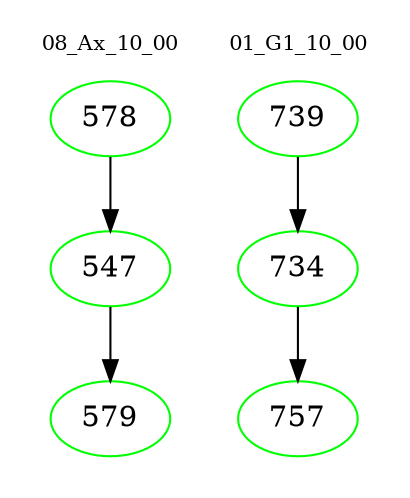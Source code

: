 digraph{
subgraph cluster_0 {
color = white
label = "08_Ax_10_00";
fontsize=10;
T0_578 [label="578", color="green"]
T0_578 -> T0_547 [color="black"]
T0_547 [label="547", color="green"]
T0_547 -> T0_579 [color="black"]
T0_579 [label="579", color="green"]
}
subgraph cluster_1 {
color = white
label = "01_G1_10_00";
fontsize=10;
T1_739 [label="739", color="green"]
T1_739 -> T1_734 [color="black"]
T1_734 [label="734", color="green"]
T1_734 -> T1_757 [color="black"]
T1_757 [label="757", color="green"]
}
}
